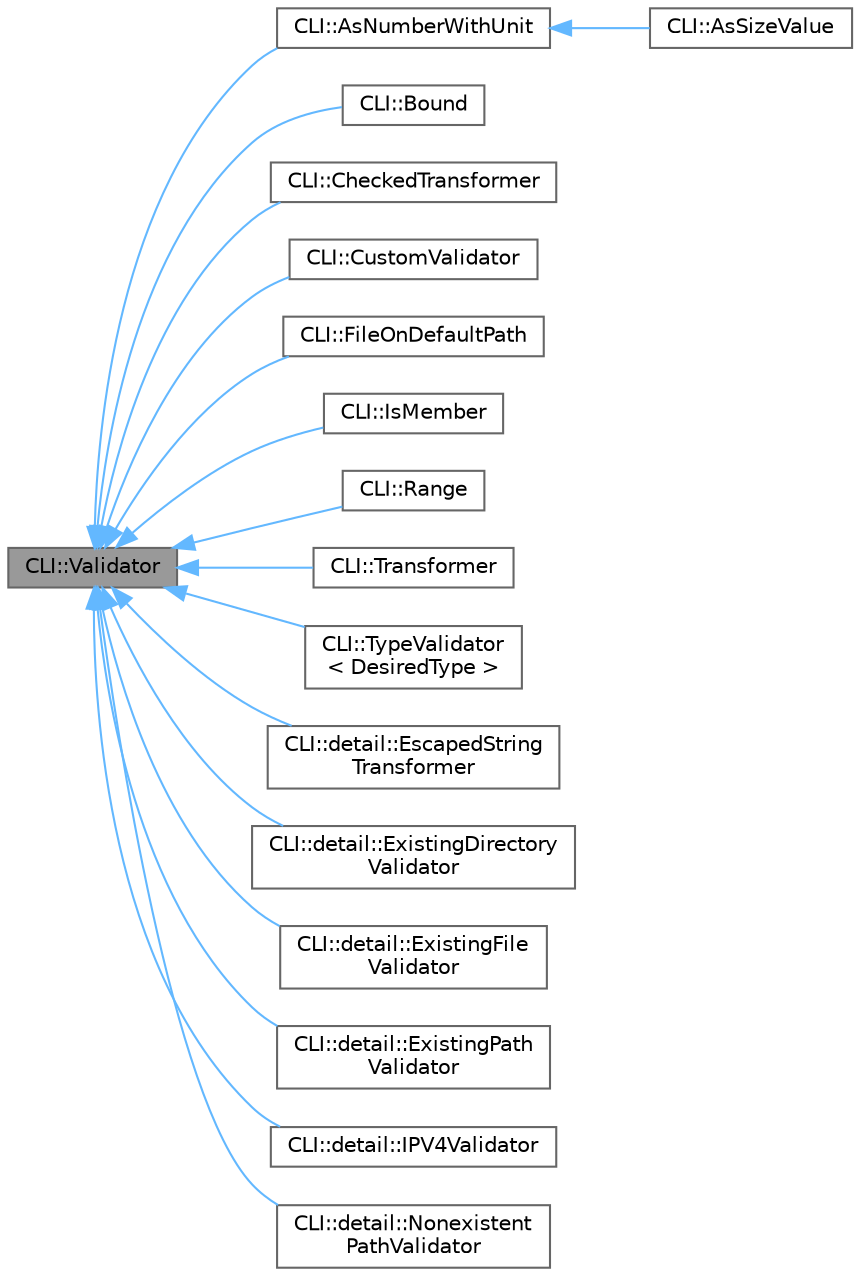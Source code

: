 digraph "CLI::Validator"
{
 // LATEX_PDF_SIZE
  bgcolor="transparent";
  edge [fontname=Helvetica,fontsize=10,labelfontname=Helvetica,labelfontsize=10];
  node [fontname=Helvetica,fontsize=10,shape=box,height=0.2,width=0.4];
  rankdir="LR";
  Node1 [id="Node000001",label="CLI::Validator",height=0.2,width=0.4,color="gray40", fillcolor="grey60", style="filled", fontcolor="black",tooltip="Some validators that are provided"];
  Node1 -> Node2 [id="edge1_Node000001_Node000002",dir="back",color="steelblue1",style="solid",tooltip=" "];
  Node2 [id="Node000002",label="CLI::AsNumberWithUnit",height=0.2,width=0.4,color="gray40", fillcolor="white", style="filled",URL="$class_c_l_i_1_1_as_number_with_unit.html",tooltip=" "];
  Node2 -> Node3 [id="edge2_Node000002_Node000003",dir="back",color="steelblue1",style="solid",tooltip=" "];
  Node3 [id="Node000003",label="CLI::AsSizeValue",height=0.2,width=0.4,color="gray40", fillcolor="white", style="filled",URL="$class_c_l_i_1_1_as_size_value.html",tooltip=" "];
  Node1 -> Node4 [id="edge3_Node000001_Node000004",dir="back",color="steelblue1",style="solid",tooltip=" "];
  Node4 [id="Node000004",label="CLI::Bound",height=0.2,width=0.4,color="gray40", fillcolor="white", style="filled",URL="$class_c_l_i_1_1_bound.html",tooltip="Produce a bounded range (factory). Min and max are inclusive."];
  Node1 -> Node5 [id="edge4_Node000001_Node000005",dir="back",color="steelblue1",style="solid",tooltip=" "];
  Node5 [id="Node000005",label="CLI::CheckedTransformer",height=0.2,width=0.4,color="gray40", fillcolor="white", style="filled",URL="$class_c_l_i_1_1_checked_transformer.html",tooltip="translate named items to other or a value set"];
  Node1 -> Node6 [id="edge5_Node000001_Node000006",dir="back",color="steelblue1",style="solid",tooltip=" "];
  Node6 [id="Node000006",label="CLI::CustomValidator",height=0.2,width=0.4,color="gray40", fillcolor="white", style="filled",URL="$class_c_l_i_1_1_custom_validator.html",tooltip="Class wrapping some of the accessors of Validator"];
  Node1 -> Node7 [id="edge6_Node000001_Node000007",dir="back",color="steelblue1",style="solid",tooltip=" "];
  Node7 [id="Node000007",label="CLI::FileOnDefaultPath",height=0.2,width=0.4,color="gray40", fillcolor="white", style="filled",URL="$class_c_l_i_1_1_file_on_default_path.html",tooltip=" "];
  Node1 -> Node8 [id="edge7_Node000001_Node000008",dir="back",color="steelblue1",style="solid",tooltip=" "];
  Node8 [id="Node000008",label="CLI::IsMember",height=0.2,width=0.4,color="gray40", fillcolor="white", style="filled",URL="$class_c_l_i_1_1_is_member.html",tooltip="Verify items are in a set"];
  Node1 -> Node9 [id="edge8_Node000001_Node000009",dir="back",color="steelblue1",style="solid",tooltip=" "];
  Node9 [id="Node000009",label="CLI::Range",height=0.2,width=0.4,color="gray40", fillcolor="white", style="filled",URL="$class_c_l_i_1_1_range.html",tooltip="Produce a range (factory). Min and max are inclusive."];
  Node1 -> Node10 [id="edge9_Node000001_Node000010",dir="back",color="steelblue1",style="solid",tooltip=" "];
  Node10 [id="Node000010",label="CLI::Transformer",height=0.2,width=0.4,color="gray40", fillcolor="white", style="filled",URL="$class_c_l_i_1_1_transformer.html",tooltip="Translate named items to other or a value set"];
  Node1 -> Node11 [id="edge10_Node000001_Node000011",dir="back",color="steelblue1",style="solid",tooltip=" "];
  Node11 [id="Node000011",label="CLI::TypeValidator\l\< DesiredType \>",height=0.2,width=0.4,color="gray40", fillcolor="white", style="filled",URL="$class_c_l_i_1_1_type_validator.html",tooltip="Validate the input as a particular type"];
  Node1 -> Node12 [id="edge11_Node000001_Node000012",dir="back",color="steelblue1",style="solid",tooltip=" "];
  Node12 [id="Node000012",label="CLI::detail::EscapedString\lTransformer",height=0.2,width=0.4,color="gray40", fillcolor="white", style="filled",URL="$class_c_l_i_1_1detail_1_1_escaped_string_transformer.html",tooltip=" "];
  Node1 -> Node13 [id="edge12_Node000001_Node000013",dir="back",color="steelblue1",style="solid",tooltip=" "];
  Node13 [id="Node000013",label="CLI::detail::ExistingDirectory\lValidator",height=0.2,width=0.4,color="gray40", fillcolor="white", style="filled",URL="$class_c_l_i_1_1detail_1_1_existing_directory_validator.html",tooltip="Check for an existing directory (returns error message if check fails)"];
  Node1 -> Node14 [id="edge13_Node000001_Node000014",dir="back",color="steelblue1",style="solid",tooltip=" "];
  Node14 [id="Node000014",label="CLI::detail::ExistingFile\lValidator",height=0.2,width=0.4,color="gray40", fillcolor="white", style="filled",URL="$class_c_l_i_1_1detail_1_1_existing_file_validator.html",tooltip="Check for an existing file (returns error message if check fails)"];
  Node1 -> Node15 [id="edge14_Node000001_Node000015",dir="back",color="steelblue1",style="solid",tooltip=" "];
  Node15 [id="Node000015",label="CLI::detail::ExistingPath\lValidator",height=0.2,width=0.4,color="gray40", fillcolor="white", style="filled",URL="$class_c_l_i_1_1detail_1_1_existing_path_validator.html",tooltip="Check for an existing path"];
  Node1 -> Node16 [id="edge15_Node000001_Node000016",dir="back",color="steelblue1",style="solid",tooltip=" "];
  Node16 [id="Node000016",label="CLI::detail::IPV4Validator",height=0.2,width=0.4,color="gray40", fillcolor="white", style="filled",URL="$class_c_l_i_1_1detail_1_1_i_p_v4_validator.html",tooltip="Validate the given string is a legal ipv4 address"];
  Node1 -> Node17 [id="edge16_Node000001_Node000017",dir="back",color="steelblue1",style="solid",tooltip=" "];
  Node17 [id="Node000017",label="CLI::detail::Nonexistent\lPathValidator",height=0.2,width=0.4,color="gray40", fillcolor="white", style="filled",URL="$class_c_l_i_1_1detail_1_1_nonexistent_path_validator.html",tooltip="Check for an non-existing path"];
}

